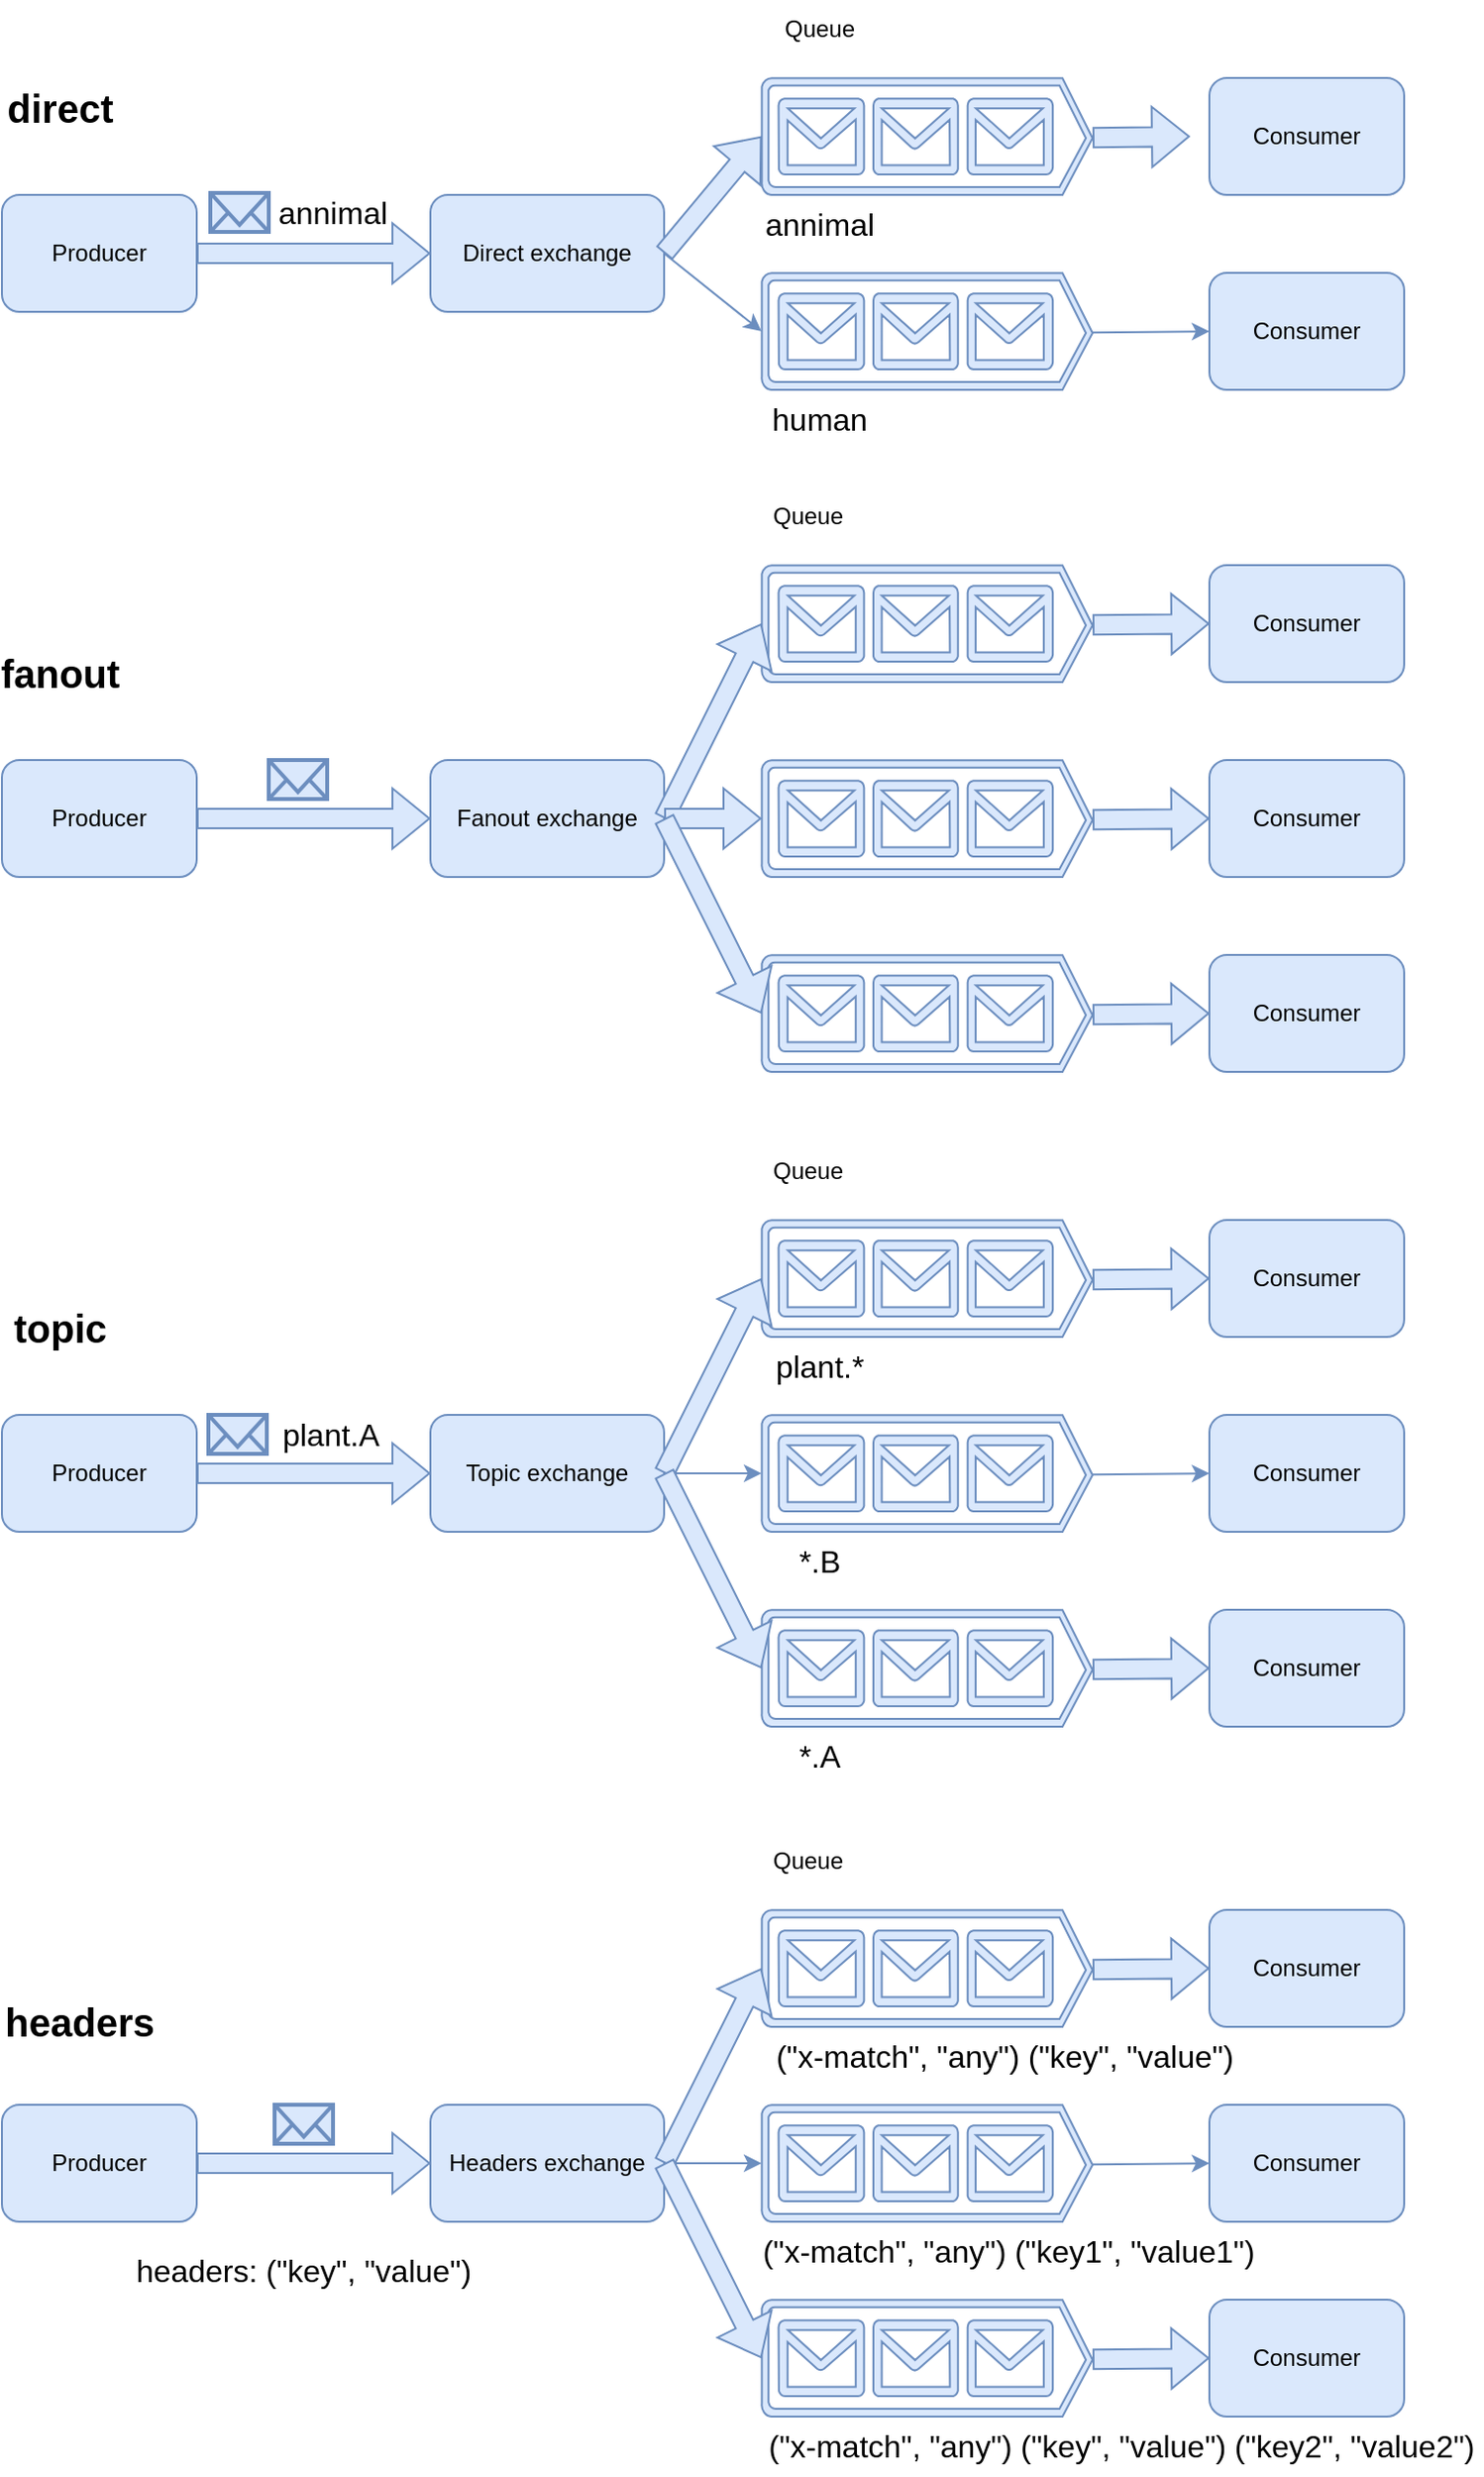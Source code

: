<mxfile version="21.6.1" type="device">
  <diagram name="第 1 页" id="g2f1LdKWvCWquwxRVvQo">
    <mxGraphModel dx="1050" dy="608" grid="1" gridSize="10" guides="1" tooltips="1" connect="1" arrows="1" fold="1" page="1" pageScale="1" pageWidth="1169" pageHeight="1654" math="0" shadow="0">
      <root>
        <mxCell id="0" />
        <mxCell id="1" parent="0" />
        <mxCell id="-mlbDuEWosxpoMHM3vWd-8" value="" style="edgeStyle=orthogonalEdgeStyle;rounded=0;orthogonalLoop=1;jettySize=auto;html=1;fillColor=#dae8fc;strokeColor=#6c8ebf;shape=flexArrow;" parent="1" source="-mlbDuEWosxpoMHM3vWd-1" target="-mlbDuEWosxpoMHM3vWd-7" edge="1">
          <mxGeometry relative="1" as="geometry" />
        </mxCell>
        <mxCell id="-mlbDuEWosxpoMHM3vWd-1" value="Producer" style="rounded=1;whiteSpace=wrap;html=1;fillColor=#dae8fc;strokeColor=#6c8ebf;" parent="1" vertex="1">
          <mxGeometry x="30" y="120" width="100" height="60" as="geometry" />
        </mxCell>
        <mxCell id="-mlbDuEWosxpoMHM3vWd-3" value="&lt;b&gt;&lt;font style=&quot;font-size: 20px;&quot;&gt;direct&lt;/font&gt;&lt;/b&gt;" style="text;html=1;strokeColor=none;fillColor=none;align=center;verticalAlign=middle;whiteSpace=wrap;rounded=0;" parent="1" vertex="1">
          <mxGeometry x="30" y="60" width="60" height="30" as="geometry" />
        </mxCell>
        <mxCell id="-mlbDuEWosxpoMHM3vWd-7" value="Direct exchange" style="rounded=1;whiteSpace=wrap;html=1;fillColor=#dae8fc;strokeColor=#6c8ebf;" parent="1" vertex="1">
          <mxGeometry x="250" y="120" width="120" height="60" as="geometry" />
        </mxCell>
        <mxCell id="-mlbDuEWosxpoMHM3vWd-11" value="" style="html=1;verticalLabelPosition=bottom;align=center;labelBackgroundColor=#ffffff;verticalAlign=top;strokeWidth=2;strokeColor=#6c8ebf;shadow=0;dashed=0;shape=mxgraph.ios7.icons.mail;fillColor=#dae8fc;" parent="1" vertex="1">
          <mxGeometry x="137" y="119" width="30" height="20" as="geometry" />
        </mxCell>
        <mxCell id="-mlbDuEWosxpoMHM3vWd-12" value="&lt;font style=&quot;font-size: 16px;&quot;&gt;annimal&lt;/font&gt;" style="text;html=1;strokeColor=none;fillColor=none;align=center;verticalAlign=middle;whiteSpace=wrap;rounded=0;" parent="1" vertex="1">
          <mxGeometry x="170" y="114" width="60" height="30" as="geometry" />
        </mxCell>
        <mxCell id="-mlbDuEWosxpoMHM3vWd-13" value="" style="verticalLabelPosition=bottom;html=1;verticalAlign=top;align=center;shape=mxgraph.azure.queue_generic;pointerEvents=1;fillColor=#dae8fc;strokeColor=#6c8ebf;" parent="1" vertex="1">
          <mxGeometry x="420" y="60" width="170" height="60" as="geometry" />
        </mxCell>
        <mxCell id="-mlbDuEWosxpoMHM3vWd-14" value="" style="verticalLabelPosition=bottom;html=1;verticalAlign=top;align=center;shape=mxgraph.azure.queue_generic;pointerEvents=1;fillColor=#dae8fc;strokeColor=#6c8ebf;" parent="1" vertex="1">
          <mxGeometry x="420" y="160" width="170" height="60" as="geometry" />
        </mxCell>
        <mxCell id="-mlbDuEWosxpoMHM3vWd-15" value="Queue" style="text;html=1;strokeColor=none;fillColor=none;align=center;verticalAlign=middle;whiteSpace=wrap;rounded=0;" parent="1" vertex="1">
          <mxGeometry x="420" y="20" width="60" height="30" as="geometry" />
        </mxCell>
        <mxCell id="-mlbDuEWosxpoMHM3vWd-17" value="" style="endArrow=classic;html=1;rounded=0;entryX=0;entryY=0.5;entryDx=0;entryDy=0;entryPerimeter=0;exitX=1;exitY=0.5;exitDx=0;exitDy=0;fillColor=#dae8fc;strokeColor=#6c8ebf;shape=flexArrow;" parent="1" source="-mlbDuEWosxpoMHM3vWd-7" target="-mlbDuEWosxpoMHM3vWd-13" edge="1">
          <mxGeometry width="50" height="50" relative="1" as="geometry">
            <mxPoint x="370" y="190" as="sourcePoint" />
            <mxPoint x="420" y="140" as="targetPoint" />
          </mxGeometry>
        </mxCell>
        <mxCell id="-mlbDuEWosxpoMHM3vWd-18" value="" style="endArrow=classic;html=1;rounded=0;entryX=0;entryY=0.5;entryDx=0;entryDy=0;entryPerimeter=0;exitX=1;exitY=0.5;exitDx=0;exitDy=0;fillColor=#dae8fc;strokeColor=#6c8ebf;" parent="1" source="-mlbDuEWosxpoMHM3vWd-7" target="-mlbDuEWosxpoMHM3vWd-14" edge="1">
          <mxGeometry width="50" height="50" relative="1" as="geometry">
            <mxPoint x="290" y="280" as="sourcePoint" />
            <mxPoint x="340" y="230" as="targetPoint" />
          </mxGeometry>
        </mxCell>
        <mxCell id="-mlbDuEWosxpoMHM3vWd-19" value="Consumer" style="rounded=1;whiteSpace=wrap;html=1;fillColor=#dae8fc;strokeColor=#6c8ebf;" parent="1" vertex="1">
          <mxGeometry x="650" y="60" width="100" height="60" as="geometry" />
        </mxCell>
        <mxCell id="-mlbDuEWosxpoMHM3vWd-20" value="Consumer" style="rounded=1;whiteSpace=wrap;html=1;fillColor=#dae8fc;strokeColor=#6c8ebf;" parent="1" vertex="1">
          <mxGeometry x="650" y="160" width="100" height="60" as="geometry" />
        </mxCell>
        <mxCell id="-mlbDuEWosxpoMHM3vWd-21" value="" style="endArrow=classic;html=1;rounded=0;entryX=0;entryY=0.5;entryDx=0;entryDy=0;exitX=1;exitY=0.51;exitDx=0;exitDy=0;exitPerimeter=0;fillColor=#dae8fc;strokeColor=#6c8ebf;shape=flexArrow;" parent="1" source="-mlbDuEWosxpoMHM3vWd-13" edge="1">
          <mxGeometry width="50" height="50" relative="1" as="geometry">
            <mxPoint x="370" y="190" as="sourcePoint" />
            <mxPoint x="640" y="90" as="targetPoint" />
          </mxGeometry>
        </mxCell>
        <mxCell id="-mlbDuEWosxpoMHM3vWd-22" value="" style="endArrow=classic;html=1;rounded=0;entryX=0;entryY=0.5;entryDx=0;entryDy=0;exitX=1;exitY=0.51;exitDx=0;exitDy=0;exitPerimeter=0;fillColor=#dae8fc;strokeColor=#6c8ebf;" parent="1" source="-mlbDuEWosxpoMHM3vWd-14" target="-mlbDuEWosxpoMHM3vWd-20" edge="1">
          <mxGeometry width="50" height="50" relative="1" as="geometry">
            <mxPoint x="370" y="190" as="sourcePoint" />
            <mxPoint x="420" y="140" as="targetPoint" />
          </mxGeometry>
        </mxCell>
        <mxCell id="-mlbDuEWosxpoMHM3vWd-24" value="&lt;font style=&quot;font-size: 16px;&quot;&gt;annimal&lt;/font&gt;" style="text;html=1;strokeColor=none;fillColor=none;align=center;verticalAlign=middle;whiteSpace=wrap;rounded=0;" parent="1" vertex="1">
          <mxGeometry x="420" y="120" width="60" height="30" as="geometry" />
        </mxCell>
        <mxCell id="-mlbDuEWosxpoMHM3vWd-25" value="&lt;span style=&quot;font-size: 16px;&quot;&gt;human&lt;/span&gt;" style="text;html=1;strokeColor=none;fillColor=none;align=center;verticalAlign=middle;whiteSpace=wrap;rounded=0;" parent="1" vertex="1">
          <mxGeometry x="420" y="220" width="60" height="30" as="geometry" />
        </mxCell>
        <mxCell id="-mlbDuEWosxpoMHM3vWd-28" value="" style="edgeStyle=orthogonalEdgeStyle;rounded=0;orthogonalLoop=1;jettySize=auto;html=1;fillColor=#dae8fc;strokeColor=#6c8ebf;shape=flexArrow;" parent="1" source="-mlbDuEWosxpoMHM3vWd-29" target="-mlbDuEWosxpoMHM3vWd-31" edge="1">
          <mxGeometry relative="1" as="geometry" />
        </mxCell>
        <mxCell id="-mlbDuEWosxpoMHM3vWd-29" value="Producer" style="rounded=1;whiteSpace=wrap;html=1;fillColor=#dae8fc;strokeColor=#6c8ebf;" parent="1" vertex="1">
          <mxGeometry x="30" y="410" width="100" height="60" as="geometry" />
        </mxCell>
        <mxCell id="-mlbDuEWosxpoMHM3vWd-30" value="&lt;span style=&quot;font-size: 20px;&quot;&gt;&lt;b&gt;fanout&lt;/b&gt;&lt;/span&gt;" style="text;html=1;strokeColor=none;fillColor=none;align=center;verticalAlign=middle;whiteSpace=wrap;rounded=0;" parent="1" vertex="1">
          <mxGeometry x="30" y="350" width="60" height="30" as="geometry" />
        </mxCell>
        <mxCell id="-mlbDuEWosxpoMHM3vWd-31" value="Fanout exchange" style="rounded=1;whiteSpace=wrap;html=1;fillColor=#dae8fc;strokeColor=#6c8ebf;" parent="1" vertex="1">
          <mxGeometry x="250" y="410" width="120" height="60" as="geometry" />
        </mxCell>
        <mxCell id="-mlbDuEWosxpoMHM3vWd-32" value="" style="html=1;verticalLabelPosition=bottom;align=center;labelBackgroundColor=#ffffff;verticalAlign=top;strokeWidth=2;strokeColor=#6c8ebf;shadow=0;dashed=0;shape=mxgraph.ios7.icons.mail;fillColor=#dae8fc;" parent="1" vertex="1">
          <mxGeometry x="167" y="410" width="30" height="20" as="geometry" />
        </mxCell>
        <mxCell id="-mlbDuEWosxpoMHM3vWd-34" value="" style="verticalLabelPosition=bottom;html=1;verticalAlign=top;align=center;shape=mxgraph.azure.queue_generic;pointerEvents=1;fillColor=#dae8fc;strokeColor=#6c8ebf;" parent="1" vertex="1">
          <mxGeometry x="420" y="310" width="170" height="60" as="geometry" />
        </mxCell>
        <mxCell id="-mlbDuEWosxpoMHM3vWd-35" value="" style="verticalLabelPosition=bottom;html=1;verticalAlign=top;align=center;shape=mxgraph.azure.queue_generic;pointerEvents=1;fillColor=#dae8fc;strokeColor=#6c8ebf;" parent="1" vertex="1">
          <mxGeometry x="420" y="410" width="170" height="60" as="geometry" />
        </mxCell>
        <mxCell id="-mlbDuEWosxpoMHM3vWd-36" value="Queue" style="text;html=1;strokeColor=none;fillColor=none;align=center;verticalAlign=middle;whiteSpace=wrap;rounded=0;" parent="1" vertex="1">
          <mxGeometry x="414" y="270" width="60" height="30" as="geometry" />
        </mxCell>
        <mxCell id="-mlbDuEWosxpoMHM3vWd-37" value="Consumer" style="rounded=1;whiteSpace=wrap;html=1;fillColor=#dae8fc;strokeColor=#6c8ebf;" parent="1" vertex="1">
          <mxGeometry x="650" y="310" width="100" height="60" as="geometry" />
        </mxCell>
        <mxCell id="-mlbDuEWosxpoMHM3vWd-38" value="Consumer" style="rounded=1;whiteSpace=wrap;html=1;fillColor=#dae8fc;strokeColor=#6c8ebf;" parent="1" vertex="1">
          <mxGeometry x="650" y="410" width="100" height="60" as="geometry" />
        </mxCell>
        <mxCell id="-mlbDuEWosxpoMHM3vWd-39" value="" style="endArrow=classic;html=1;rounded=0;entryX=0;entryY=0.5;entryDx=0;entryDy=0;exitX=1;exitY=0.51;exitDx=0;exitDy=0;exitPerimeter=0;fillColor=#dae8fc;strokeColor=#6c8ebf;shape=flexArrow;" parent="1" source="-mlbDuEWosxpoMHM3vWd-34" target="-mlbDuEWosxpoMHM3vWd-37" edge="1">
          <mxGeometry width="50" height="50" relative="1" as="geometry">
            <mxPoint x="370" y="440" as="sourcePoint" />
            <mxPoint x="640" y="340" as="targetPoint" />
          </mxGeometry>
        </mxCell>
        <mxCell id="-mlbDuEWosxpoMHM3vWd-40" value="" style="endArrow=classic;html=1;rounded=0;entryX=0;entryY=0.5;entryDx=0;entryDy=0;exitX=1;exitY=0.51;exitDx=0;exitDy=0;exitPerimeter=0;fillColor=#dae8fc;strokeColor=#6c8ebf;shape=flexArrow;" parent="1" source="-mlbDuEWosxpoMHM3vWd-35" target="-mlbDuEWosxpoMHM3vWd-38" edge="1">
          <mxGeometry width="50" height="50" relative="1" as="geometry">
            <mxPoint x="370" y="440" as="sourcePoint" />
            <mxPoint x="420" y="390" as="targetPoint" />
          </mxGeometry>
        </mxCell>
        <mxCell id="-mlbDuEWosxpoMHM3vWd-43" value="" style="verticalLabelPosition=bottom;html=1;verticalAlign=top;align=center;shape=mxgraph.azure.queue_generic;pointerEvents=1;fillColor=#dae8fc;strokeColor=#6c8ebf;" parent="1" vertex="1">
          <mxGeometry x="420" y="510" width="170" height="60" as="geometry" />
        </mxCell>
        <mxCell id="-mlbDuEWosxpoMHM3vWd-44" value="Consumer" style="rounded=1;whiteSpace=wrap;html=1;fillColor=#dae8fc;strokeColor=#6c8ebf;" parent="1" vertex="1">
          <mxGeometry x="650" y="510" width="100" height="60" as="geometry" />
        </mxCell>
        <mxCell id="-mlbDuEWosxpoMHM3vWd-45" value="" style="endArrow=classic;html=1;rounded=0;entryX=0;entryY=0.5;entryDx=0;entryDy=0;exitX=1;exitY=0.51;exitDx=0;exitDy=0;exitPerimeter=0;fillColor=#dae8fc;strokeColor=#6c8ebf;shape=flexArrow;" parent="1" source="-mlbDuEWosxpoMHM3vWd-43" target="-mlbDuEWosxpoMHM3vWd-44" edge="1">
          <mxGeometry width="50" height="50" relative="1" as="geometry">
            <mxPoint x="370" y="540" as="sourcePoint" />
            <mxPoint x="420" y="490" as="targetPoint" />
          </mxGeometry>
        </mxCell>
        <mxCell id="-mlbDuEWosxpoMHM3vWd-47" value="" style="endArrow=classic;html=1;rounded=0;exitX=1;exitY=0.5;exitDx=0;exitDy=0;entryX=0;entryY=0.5;entryDx=0;entryDy=0;entryPerimeter=0;shape=flexArrow;fillColor=#dae8fc;strokeColor=#6c8ebf;" parent="1" source="-mlbDuEWosxpoMHM3vWd-31" target="-mlbDuEWosxpoMHM3vWd-34" edge="1">
          <mxGeometry width="50" height="50" relative="1" as="geometry">
            <mxPoint x="390" y="310" as="sourcePoint" />
            <mxPoint x="440" y="260" as="targetPoint" />
          </mxGeometry>
        </mxCell>
        <mxCell id="-mlbDuEWosxpoMHM3vWd-48" value="" style="endArrow=classic;html=1;rounded=0;entryX=0;entryY=0.5;entryDx=0;entryDy=0;entryPerimeter=0;shape=flexArrow;fillColor=#dae8fc;strokeColor=#6c8ebf;" parent="1" target="-mlbDuEWosxpoMHM3vWd-35" edge="1">
          <mxGeometry width="50" height="50" relative="1" as="geometry">
            <mxPoint x="370" y="440" as="sourcePoint" />
            <mxPoint x="250" y="570" as="targetPoint" />
          </mxGeometry>
        </mxCell>
        <mxCell id="-mlbDuEWosxpoMHM3vWd-49" value="" style="endArrow=classic;html=1;rounded=0;entryX=0;entryY=0.5;entryDx=0;entryDy=0;entryPerimeter=0;exitX=1;exitY=0.5;exitDx=0;exitDy=0;shape=flexArrow;fillColor=#dae8fc;strokeColor=#6c8ebf;" parent="1" source="-mlbDuEWosxpoMHM3vWd-31" target="-mlbDuEWosxpoMHM3vWd-43" edge="1">
          <mxGeometry width="50" height="50" relative="1" as="geometry">
            <mxPoint x="270" y="650" as="sourcePoint" />
            <mxPoint x="320" y="600" as="targetPoint" />
          </mxGeometry>
        </mxCell>
        <mxCell id="-mlbDuEWosxpoMHM3vWd-68" value="" style="edgeStyle=orthogonalEdgeStyle;rounded=0;orthogonalLoop=1;jettySize=auto;html=1;fillColor=#dae8fc;strokeColor=#6c8ebf;shape=flexArrow;" parent="1" source="-mlbDuEWosxpoMHM3vWd-69" target="-mlbDuEWosxpoMHM3vWd-71" edge="1">
          <mxGeometry relative="1" as="geometry" />
        </mxCell>
        <mxCell id="-mlbDuEWosxpoMHM3vWd-69" value="Producer" style="rounded=1;whiteSpace=wrap;html=1;fillColor=#dae8fc;strokeColor=#6c8ebf;" parent="1" vertex="1">
          <mxGeometry x="30" y="746" width="100" height="60" as="geometry" />
        </mxCell>
        <mxCell id="-mlbDuEWosxpoMHM3vWd-70" value="&lt;span style=&quot;font-size: 20px;&quot;&gt;&lt;b&gt;topic&lt;/b&gt;&lt;/span&gt;" style="text;html=1;strokeColor=none;fillColor=none;align=center;verticalAlign=middle;whiteSpace=wrap;rounded=0;" parent="1" vertex="1">
          <mxGeometry x="30" y="686" width="60" height="30" as="geometry" />
        </mxCell>
        <mxCell id="-mlbDuEWosxpoMHM3vWd-71" value="Topic exchange" style="rounded=1;whiteSpace=wrap;html=1;fillColor=#dae8fc;strokeColor=#6c8ebf;" parent="1" vertex="1">
          <mxGeometry x="250" y="746" width="120" height="60" as="geometry" />
        </mxCell>
        <mxCell id="-mlbDuEWosxpoMHM3vWd-72" value="" style="html=1;verticalLabelPosition=bottom;align=center;labelBackgroundColor=#ffffff;verticalAlign=top;strokeWidth=2;strokeColor=#6c8ebf;shadow=0;dashed=0;shape=mxgraph.ios7.icons.mail;fillColor=#dae8fc;" parent="1" vertex="1">
          <mxGeometry x="136" y="746" width="30" height="20" as="geometry" />
        </mxCell>
        <mxCell id="-mlbDuEWosxpoMHM3vWd-73" value="" style="verticalLabelPosition=bottom;html=1;verticalAlign=top;align=center;shape=mxgraph.azure.queue_generic;pointerEvents=1;fillColor=#dae8fc;strokeColor=#6c8ebf;" parent="1" vertex="1">
          <mxGeometry x="420" y="646" width="170" height="60" as="geometry" />
        </mxCell>
        <mxCell id="-mlbDuEWosxpoMHM3vWd-74" value="" style="verticalLabelPosition=bottom;html=1;verticalAlign=top;align=center;shape=mxgraph.azure.queue_generic;pointerEvents=1;fillColor=#dae8fc;strokeColor=#6c8ebf;" parent="1" vertex="1">
          <mxGeometry x="420" y="746" width="170" height="60" as="geometry" />
        </mxCell>
        <mxCell id="-mlbDuEWosxpoMHM3vWd-75" value="Queue" style="text;html=1;strokeColor=none;fillColor=none;align=center;verticalAlign=middle;whiteSpace=wrap;rounded=0;" parent="1" vertex="1">
          <mxGeometry x="414" y="606" width="60" height="30" as="geometry" />
        </mxCell>
        <mxCell id="-mlbDuEWosxpoMHM3vWd-76" value="Consumer" style="rounded=1;whiteSpace=wrap;html=1;fillColor=#dae8fc;strokeColor=#6c8ebf;" parent="1" vertex="1">
          <mxGeometry x="650" y="646" width="100" height="60" as="geometry" />
        </mxCell>
        <mxCell id="-mlbDuEWosxpoMHM3vWd-77" value="Consumer" style="rounded=1;whiteSpace=wrap;html=1;fillColor=#dae8fc;strokeColor=#6c8ebf;" parent="1" vertex="1">
          <mxGeometry x="650" y="746" width="100" height="60" as="geometry" />
        </mxCell>
        <mxCell id="-mlbDuEWosxpoMHM3vWd-78" value="" style="endArrow=classic;html=1;rounded=0;entryX=0;entryY=0.5;entryDx=0;entryDy=0;exitX=1;exitY=0.51;exitDx=0;exitDy=0;exitPerimeter=0;fillColor=#dae8fc;strokeColor=#6c8ebf;shape=flexArrow;" parent="1" source="-mlbDuEWosxpoMHM3vWd-73" target="-mlbDuEWosxpoMHM3vWd-76" edge="1">
          <mxGeometry width="50" height="50" relative="1" as="geometry">
            <mxPoint x="370" y="776" as="sourcePoint" />
            <mxPoint x="640" y="676" as="targetPoint" />
          </mxGeometry>
        </mxCell>
        <mxCell id="-mlbDuEWosxpoMHM3vWd-79" value="" style="endArrow=classic;html=1;rounded=0;entryX=0;entryY=0.5;entryDx=0;entryDy=0;exitX=1;exitY=0.51;exitDx=0;exitDy=0;exitPerimeter=0;fillColor=#dae8fc;strokeColor=#6c8ebf;" parent="1" source="-mlbDuEWosxpoMHM3vWd-74" target="-mlbDuEWosxpoMHM3vWd-77" edge="1">
          <mxGeometry width="50" height="50" relative="1" as="geometry">
            <mxPoint x="370" y="776" as="sourcePoint" />
            <mxPoint x="420" y="726" as="targetPoint" />
          </mxGeometry>
        </mxCell>
        <mxCell id="-mlbDuEWosxpoMHM3vWd-80" value="" style="verticalLabelPosition=bottom;html=1;verticalAlign=top;align=center;shape=mxgraph.azure.queue_generic;pointerEvents=1;fillColor=#dae8fc;strokeColor=#6c8ebf;" parent="1" vertex="1">
          <mxGeometry x="420" y="846" width="170" height="60" as="geometry" />
        </mxCell>
        <mxCell id="-mlbDuEWosxpoMHM3vWd-81" value="Consumer" style="rounded=1;whiteSpace=wrap;html=1;fillColor=#dae8fc;strokeColor=#6c8ebf;" parent="1" vertex="1">
          <mxGeometry x="650" y="846" width="100" height="60" as="geometry" />
        </mxCell>
        <mxCell id="-mlbDuEWosxpoMHM3vWd-82" value="" style="endArrow=classic;html=1;rounded=0;entryX=0;entryY=0.5;entryDx=0;entryDy=0;exitX=1;exitY=0.51;exitDx=0;exitDy=0;exitPerimeter=0;fillColor=#dae8fc;strokeColor=#6c8ebf;shape=flexArrow;" parent="1" source="-mlbDuEWosxpoMHM3vWd-80" target="-mlbDuEWosxpoMHM3vWd-81" edge="1">
          <mxGeometry width="50" height="50" relative="1" as="geometry">
            <mxPoint x="370" y="876" as="sourcePoint" />
            <mxPoint x="420" y="826" as="targetPoint" />
          </mxGeometry>
        </mxCell>
        <mxCell id="-mlbDuEWosxpoMHM3vWd-83" value="" style="endArrow=classic;html=1;rounded=0;exitX=1;exitY=0.5;exitDx=0;exitDy=0;entryX=0;entryY=0.5;entryDx=0;entryDy=0;entryPerimeter=0;shape=flexArrow;fillColor=#dae8fc;strokeColor=#6c8ebf;" parent="1" source="-mlbDuEWosxpoMHM3vWd-71" target="-mlbDuEWosxpoMHM3vWd-73" edge="1">
          <mxGeometry width="50" height="50" relative="1" as="geometry">
            <mxPoint x="390" y="646" as="sourcePoint" />
            <mxPoint x="440" y="596" as="targetPoint" />
          </mxGeometry>
        </mxCell>
        <mxCell id="-mlbDuEWosxpoMHM3vWd-84" value="" style="endArrow=classic;html=1;rounded=0;entryX=0;entryY=0.5;entryDx=0;entryDy=0;entryPerimeter=0;fillColor=#dae8fc;strokeColor=#6c8ebf;" parent="1" target="-mlbDuEWosxpoMHM3vWd-74" edge="1">
          <mxGeometry width="50" height="50" relative="1" as="geometry">
            <mxPoint x="370" y="776" as="sourcePoint" />
            <mxPoint x="250" y="906" as="targetPoint" />
          </mxGeometry>
        </mxCell>
        <mxCell id="-mlbDuEWosxpoMHM3vWd-85" value="" style="endArrow=classic;html=1;rounded=0;entryX=0;entryY=0.5;entryDx=0;entryDy=0;entryPerimeter=0;exitX=1;exitY=0.5;exitDx=0;exitDy=0;fillColor=#dae8fc;strokeColor=#6c8ebf;shape=flexArrow;" parent="1" source="-mlbDuEWosxpoMHM3vWd-71" target="-mlbDuEWosxpoMHM3vWd-80" edge="1">
          <mxGeometry width="50" height="50" relative="1" as="geometry">
            <mxPoint x="270" y="986" as="sourcePoint" />
            <mxPoint x="320" y="936" as="targetPoint" />
          </mxGeometry>
        </mxCell>
        <mxCell id="-mlbDuEWosxpoMHM3vWd-86" value="&lt;span style=&quot;font-size: 16px;&quot;&gt;plant.A&lt;/span&gt;" style="text;html=1;strokeColor=none;fillColor=none;align=center;verticalAlign=middle;whiteSpace=wrap;rounded=0;" parent="1" vertex="1">
          <mxGeometry x="169" y="741" width="60" height="30" as="geometry" />
        </mxCell>
        <mxCell id="-mlbDuEWosxpoMHM3vWd-87" value="&lt;span style=&quot;font-size: 16px;&quot;&gt;plant.*&lt;/span&gt;" style="text;html=1;strokeColor=none;fillColor=none;align=center;verticalAlign=middle;whiteSpace=wrap;rounded=0;" parent="1" vertex="1">
          <mxGeometry x="420" y="706" width="60" height="30" as="geometry" />
        </mxCell>
        <mxCell id="-mlbDuEWosxpoMHM3vWd-88" value="&lt;span style=&quot;font-size: 16px;&quot;&gt;*.B&lt;/span&gt;" style="text;html=1;strokeColor=none;fillColor=none;align=center;verticalAlign=middle;whiteSpace=wrap;rounded=0;" parent="1" vertex="1">
          <mxGeometry x="420" y="806" width="60" height="30" as="geometry" />
        </mxCell>
        <mxCell id="-mlbDuEWosxpoMHM3vWd-89" value="&lt;span style=&quot;font-size: 16px;&quot;&gt;*.A&lt;/span&gt;" style="text;html=1;strokeColor=none;fillColor=none;align=center;verticalAlign=middle;whiteSpace=wrap;rounded=0;" parent="1" vertex="1">
          <mxGeometry x="420" y="906" width="60" height="30" as="geometry" />
        </mxCell>
        <mxCell id="-mlbDuEWosxpoMHM3vWd-90" value="" style="edgeStyle=orthogonalEdgeStyle;rounded=0;orthogonalLoop=1;jettySize=auto;html=1;fillColor=#dae8fc;strokeColor=#6c8ebf;shape=flexArrow;" parent="1" source="-mlbDuEWosxpoMHM3vWd-91" target="-mlbDuEWosxpoMHM3vWd-93" edge="1">
          <mxGeometry relative="1" as="geometry" />
        </mxCell>
        <mxCell id="-mlbDuEWosxpoMHM3vWd-91" value="Producer" style="rounded=1;whiteSpace=wrap;html=1;fillColor=#dae8fc;strokeColor=#6c8ebf;" parent="1" vertex="1">
          <mxGeometry x="30" y="1100" width="100" height="60" as="geometry" />
        </mxCell>
        <mxCell id="-mlbDuEWosxpoMHM3vWd-92" value="&lt;span style=&quot;font-size: 20px;&quot;&gt;&lt;b&gt;headers&lt;/b&gt;&lt;/span&gt;" style="text;html=1;strokeColor=none;fillColor=none;align=center;verticalAlign=middle;whiteSpace=wrap;rounded=0;" parent="1" vertex="1">
          <mxGeometry x="30" y="1042" width="80" height="30" as="geometry" />
        </mxCell>
        <mxCell id="-mlbDuEWosxpoMHM3vWd-93" value="Headers exchange" style="rounded=1;whiteSpace=wrap;html=1;fillColor=#dae8fc;strokeColor=#6c8ebf;" parent="1" vertex="1">
          <mxGeometry x="250" y="1100" width="120" height="60" as="geometry" />
        </mxCell>
        <mxCell id="-mlbDuEWosxpoMHM3vWd-94" value="" style="html=1;verticalLabelPosition=bottom;align=center;labelBackgroundColor=#ffffff;verticalAlign=top;strokeWidth=2;strokeColor=#6c8ebf;shadow=0;dashed=0;shape=mxgraph.ios7.icons.mail;fillColor=#dae8fc;" parent="1" vertex="1">
          <mxGeometry x="170" y="1100" width="30" height="20" as="geometry" />
        </mxCell>
        <mxCell id="-mlbDuEWosxpoMHM3vWd-95" value="" style="verticalLabelPosition=bottom;html=1;verticalAlign=top;align=center;shape=mxgraph.azure.queue_generic;pointerEvents=1;fillColor=#dae8fc;strokeColor=#6c8ebf;" parent="1" vertex="1">
          <mxGeometry x="420" y="1000" width="170" height="60" as="geometry" />
        </mxCell>
        <mxCell id="-mlbDuEWosxpoMHM3vWd-96" value="" style="verticalLabelPosition=bottom;html=1;verticalAlign=top;align=center;shape=mxgraph.azure.queue_generic;pointerEvents=1;fillColor=#dae8fc;strokeColor=#6c8ebf;" parent="1" vertex="1">
          <mxGeometry x="420" y="1100" width="170" height="60" as="geometry" />
        </mxCell>
        <mxCell id="-mlbDuEWosxpoMHM3vWd-97" value="Queue" style="text;html=1;strokeColor=none;fillColor=none;align=center;verticalAlign=middle;whiteSpace=wrap;rounded=0;" parent="1" vertex="1">
          <mxGeometry x="414" y="960" width="60" height="30" as="geometry" />
        </mxCell>
        <mxCell id="-mlbDuEWosxpoMHM3vWd-98" value="Consumer" style="rounded=1;whiteSpace=wrap;html=1;fillColor=#dae8fc;strokeColor=#6c8ebf;" parent="1" vertex="1">
          <mxGeometry x="650" y="1000" width="100" height="60" as="geometry" />
        </mxCell>
        <mxCell id="-mlbDuEWosxpoMHM3vWd-99" value="Consumer" style="rounded=1;whiteSpace=wrap;html=1;fillColor=#dae8fc;strokeColor=#6c8ebf;" parent="1" vertex="1">
          <mxGeometry x="650" y="1100" width="100" height="60" as="geometry" />
        </mxCell>
        <mxCell id="-mlbDuEWosxpoMHM3vWd-100" value="" style="endArrow=classic;html=1;rounded=0;entryX=0;entryY=0.5;entryDx=0;entryDy=0;exitX=1;exitY=0.51;exitDx=0;exitDy=0;exitPerimeter=0;fillColor=#dae8fc;strokeColor=#6c8ebf;shape=flexArrow;" parent="1" source="-mlbDuEWosxpoMHM3vWd-95" target="-mlbDuEWosxpoMHM3vWd-98" edge="1">
          <mxGeometry width="50" height="50" relative="1" as="geometry">
            <mxPoint x="370" y="1130" as="sourcePoint" />
            <mxPoint x="640" y="1030" as="targetPoint" />
          </mxGeometry>
        </mxCell>
        <mxCell id="-mlbDuEWosxpoMHM3vWd-101" value="" style="endArrow=classic;html=1;rounded=0;entryX=0;entryY=0.5;entryDx=0;entryDy=0;exitX=1;exitY=0.51;exitDx=0;exitDy=0;exitPerimeter=0;fillColor=#dae8fc;strokeColor=#6c8ebf;" parent="1" source="-mlbDuEWosxpoMHM3vWd-96" target="-mlbDuEWosxpoMHM3vWd-99" edge="1">
          <mxGeometry width="50" height="50" relative="1" as="geometry">
            <mxPoint x="370" y="1130" as="sourcePoint" />
            <mxPoint x="420" y="1080" as="targetPoint" />
          </mxGeometry>
        </mxCell>
        <mxCell id="-mlbDuEWosxpoMHM3vWd-102" value="" style="verticalLabelPosition=bottom;html=1;verticalAlign=top;align=center;shape=mxgraph.azure.queue_generic;pointerEvents=1;fillColor=#dae8fc;strokeColor=#6c8ebf;" parent="1" vertex="1">
          <mxGeometry x="420" y="1200" width="170" height="60" as="geometry" />
        </mxCell>
        <mxCell id="-mlbDuEWosxpoMHM3vWd-103" value="Consumer" style="rounded=1;whiteSpace=wrap;html=1;fillColor=#dae8fc;strokeColor=#6c8ebf;" parent="1" vertex="1">
          <mxGeometry x="650" y="1200" width="100" height="60" as="geometry" />
        </mxCell>
        <mxCell id="-mlbDuEWosxpoMHM3vWd-104" value="" style="endArrow=classic;html=1;rounded=0;entryX=0;entryY=0.5;entryDx=0;entryDy=0;exitX=1;exitY=0.51;exitDx=0;exitDy=0;exitPerimeter=0;fillColor=#dae8fc;strokeColor=#6c8ebf;shape=flexArrow;" parent="1" source="-mlbDuEWosxpoMHM3vWd-102" target="-mlbDuEWosxpoMHM3vWd-103" edge="1">
          <mxGeometry width="50" height="50" relative="1" as="geometry">
            <mxPoint x="370" y="1230" as="sourcePoint" />
            <mxPoint x="420" y="1180" as="targetPoint" />
          </mxGeometry>
        </mxCell>
        <mxCell id="-mlbDuEWosxpoMHM3vWd-105" value="" style="endArrow=classic;html=1;rounded=0;exitX=1;exitY=0.5;exitDx=0;exitDy=0;entryX=0;entryY=0.5;entryDx=0;entryDy=0;entryPerimeter=0;shape=flexArrow;fillColor=#dae8fc;strokeColor=#6c8ebf;" parent="1" source="-mlbDuEWosxpoMHM3vWd-93" target="-mlbDuEWosxpoMHM3vWd-95" edge="1">
          <mxGeometry width="50" height="50" relative="1" as="geometry">
            <mxPoint x="390" y="1000" as="sourcePoint" />
            <mxPoint x="440" y="950" as="targetPoint" />
          </mxGeometry>
        </mxCell>
        <mxCell id="-mlbDuEWosxpoMHM3vWd-106" value="" style="endArrow=classic;html=1;rounded=0;entryX=0;entryY=0.5;entryDx=0;entryDy=0;entryPerimeter=0;fillColor=#dae8fc;strokeColor=#6c8ebf;" parent="1" target="-mlbDuEWosxpoMHM3vWd-96" edge="1">
          <mxGeometry width="50" height="50" relative="1" as="geometry">
            <mxPoint x="370" y="1130" as="sourcePoint" />
            <mxPoint x="250" y="1260" as="targetPoint" />
          </mxGeometry>
        </mxCell>
        <mxCell id="-mlbDuEWosxpoMHM3vWd-107" value="" style="endArrow=classic;html=1;rounded=0;entryX=0;entryY=0.5;entryDx=0;entryDy=0;entryPerimeter=0;exitX=1;exitY=0.5;exitDx=0;exitDy=0;fillColor=#dae8fc;strokeColor=#6c8ebf;shape=flexArrow;" parent="1" source="-mlbDuEWosxpoMHM3vWd-93" target="-mlbDuEWosxpoMHM3vWd-102" edge="1">
          <mxGeometry width="50" height="50" relative="1" as="geometry">
            <mxPoint x="270" y="1340" as="sourcePoint" />
            <mxPoint x="320" y="1290" as="targetPoint" />
          </mxGeometry>
        </mxCell>
        <mxCell id="-mlbDuEWosxpoMHM3vWd-108" value="&lt;span style=&quot;font-size: 16px;&quot;&gt;headers: (&quot;key&quot;, &quot;value&quot;)&lt;/span&gt;" style="text;html=1;strokeColor=none;fillColor=none;align=center;verticalAlign=middle;whiteSpace=wrap;rounded=0;" parent="1" vertex="1">
          <mxGeometry x="91" y="1170" width="188" height="30" as="geometry" />
        </mxCell>
        <mxCell id="-mlbDuEWosxpoMHM3vWd-109" value="&lt;span style=&quot;font-size: 16px;&quot;&gt;(&quot;x-match&quot;, &quot;any&quot;) (&quot;key&quot;, &quot;value&quot;)&lt;/span&gt;" style="text;html=1;strokeColor=none;fillColor=none;align=center;verticalAlign=middle;whiteSpace=wrap;rounded=0;" parent="1" vertex="1">
          <mxGeometry x="420" y="1060" width="250" height="30" as="geometry" />
        </mxCell>
        <mxCell id="-mlbDuEWosxpoMHM3vWd-112" value="&lt;span style=&quot;font-size: 16px;&quot;&gt;(&quot;x-match&quot;, &quot;any&quot;) (&quot;key1&quot;, &quot;value1&quot;)&lt;/span&gt;" style="text;html=1;strokeColor=none;fillColor=none;align=center;verticalAlign=middle;whiteSpace=wrap;rounded=0;" parent="1" vertex="1">
          <mxGeometry x="414" y="1160" width="266" height="30" as="geometry" />
        </mxCell>
        <mxCell id="-mlbDuEWosxpoMHM3vWd-113" value="&lt;span style=&quot;font-size: 16px;&quot;&gt;(&quot;x-match&quot;, &quot;any&quot;) (&quot;key&quot;, &quot;value&quot;) (&quot;key2&quot;, &quot;value2&quot;)&lt;/span&gt;" style="text;html=1;strokeColor=none;fillColor=none;align=center;verticalAlign=middle;whiteSpace=wrap;rounded=0;" parent="1" vertex="1">
          <mxGeometry x="420" y="1260" width="370" height="30" as="geometry" />
        </mxCell>
      </root>
    </mxGraphModel>
  </diagram>
</mxfile>
